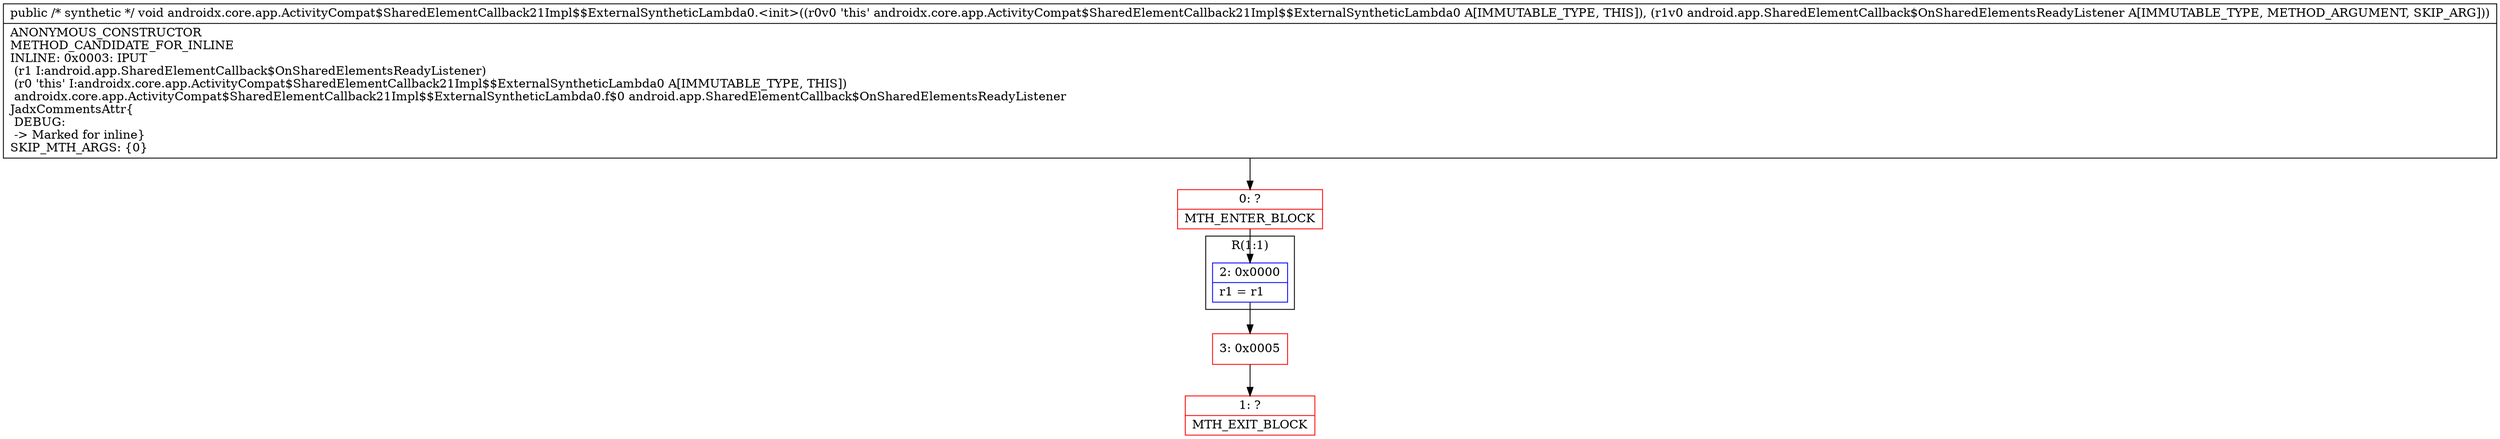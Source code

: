 digraph "CFG forandroidx.core.app.ActivityCompat$SharedElementCallback21Impl$$ExternalSyntheticLambda0.\<init\>(Landroid\/app\/SharedElementCallback$OnSharedElementsReadyListener;)V" {
subgraph cluster_Region_334016040 {
label = "R(1:1)";
node [shape=record,color=blue];
Node_2 [shape=record,label="{2\:\ 0x0000|r1 = r1\l}"];
}
Node_0 [shape=record,color=red,label="{0\:\ ?|MTH_ENTER_BLOCK\l}"];
Node_3 [shape=record,color=red,label="{3\:\ 0x0005}"];
Node_1 [shape=record,color=red,label="{1\:\ ?|MTH_EXIT_BLOCK\l}"];
MethodNode[shape=record,label="{public \/* synthetic *\/ void androidx.core.app.ActivityCompat$SharedElementCallback21Impl$$ExternalSyntheticLambda0.\<init\>((r0v0 'this' androidx.core.app.ActivityCompat$SharedElementCallback21Impl$$ExternalSyntheticLambda0 A[IMMUTABLE_TYPE, THIS]), (r1v0 android.app.SharedElementCallback$OnSharedElementsReadyListener A[IMMUTABLE_TYPE, METHOD_ARGUMENT, SKIP_ARG]))  | ANONYMOUS_CONSTRUCTOR\lMETHOD_CANDIDATE_FOR_INLINE\lINLINE: 0x0003: IPUT  \l  (r1 I:android.app.SharedElementCallback$OnSharedElementsReadyListener)\l  (r0 'this' I:androidx.core.app.ActivityCompat$SharedElementCallback21Impl$$ExternalSyntheticLambda0 A[IMMUTABLE_TYPE, THIS])\l androidx.core.app.ActivityCompat$SharedElementCallback21Impl$$ExternalSyntheticLambda0.f$0 android.app.SharedElementCallback$OnSharedElementsReadyListener\lJadxCommentsAttr\{\l DEBUG: \l \-\> Marked for inline\}\lSKIP_MTH_ARGS: \{0\}\l}"];
MethodNode -> Node_0;Node_2 -> Node_3;
Node_0 -> Node_2;
Node_3 -> Node_1;
}

